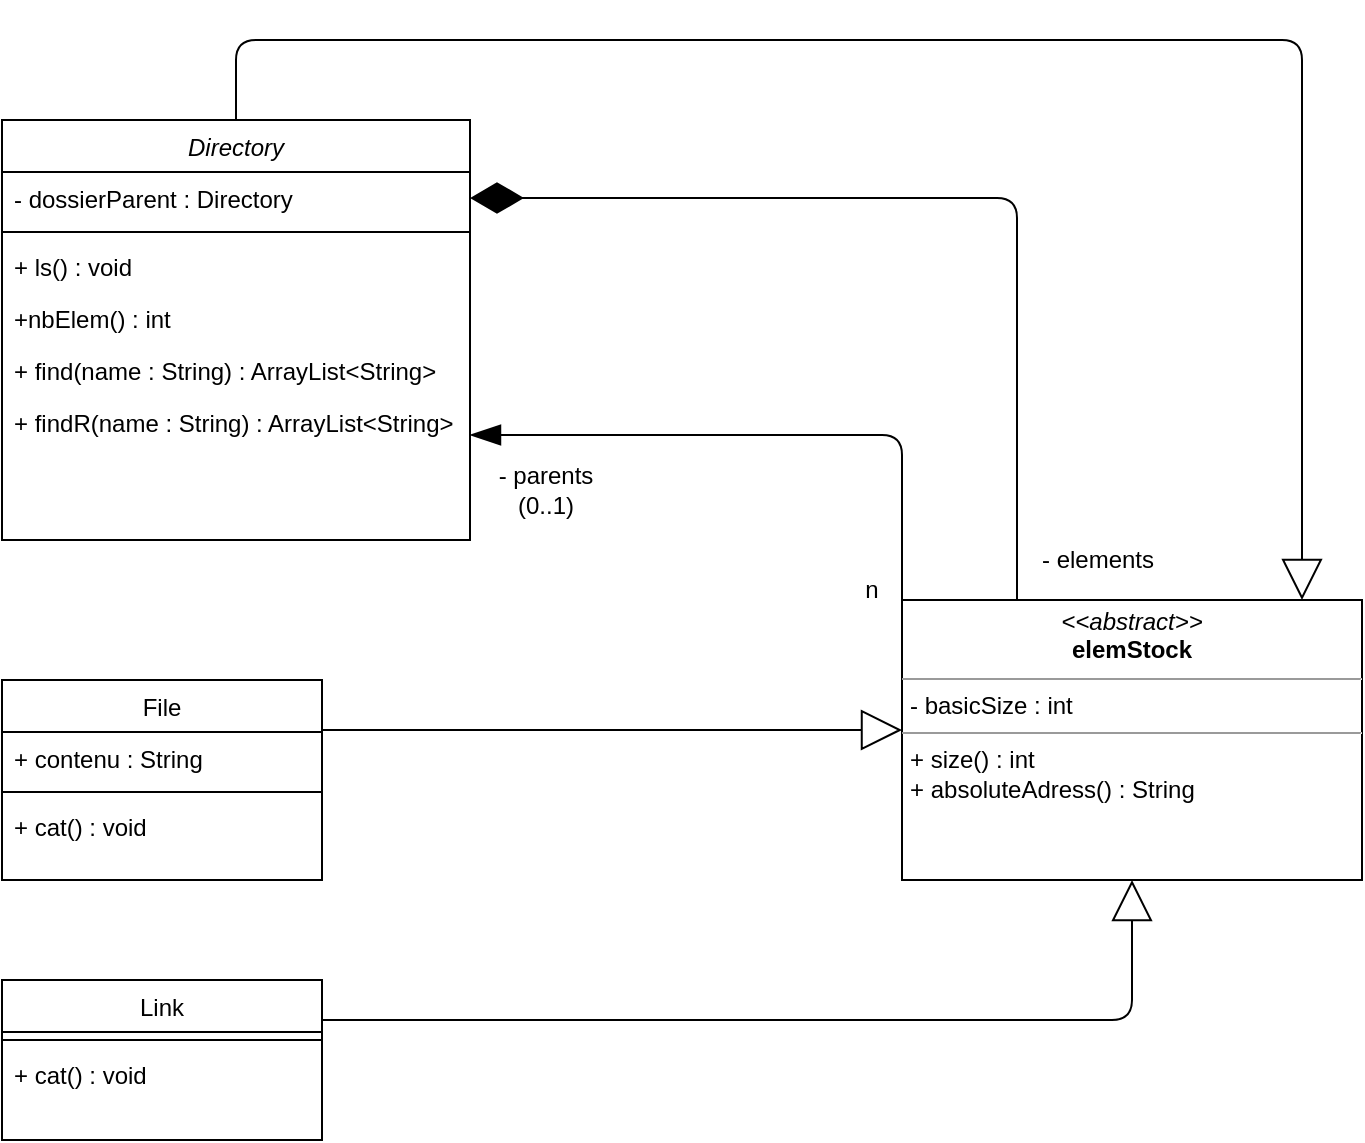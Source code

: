 <mxfile version="13.7.7" type="device" pages="3"><diagram id="C5RBs43oDa-KdzZeNtuy" name="ex1"><mxGraphModel dx="1422" dy="710" grid="1" gridSize="10" guides="1" tooltips="1" connect="1" arrows="1" fold="1" page="1" pageScale="1" pageWidth="827" pageHeight="1169" math="0" shadow="0"><root><mxCell id="WIyWlLk6GJQsqaUBKTNV-0"/><mxCell id="WIyWlLk6GJQsqaUBKTNV-1" parent="WIyWlLk6GJQsqaUBKTNV-0"/><mxCell id="ycXWVfRcMoJf1nhC6Lyf-8" style="edgeStyle=orthogonalEdgeStyle;rounded=1;orthogonalLoop=1;jettySize=auto;html=1;exitX=0.25;exitY=0;exitDx=0;exitDy=0;entryX=1;entryY=0.5;entryDx=0;entryDy=0;endArrow=diamondThin;endFill=1;endSize=24;strokeWidth=1;" edge="1" parent="WIyWlLk6GJQsqaUBKTNV-1" source="xu681j8lBDJLtP9GpM9G-34" target="zkfFHV4jXpPFQw0GAbJ--3"><mxGeometry relative="1" as="geometry"/></mxCell><mxCell id="ycXWVfRcMoJf1nhC6Lyf-10" style="edgeStyle=orthogonalEdgeStyle;rounded=1;orthogonalLoop=1;jettySize=auto;html=1;exitX=0;exitY=0;exitDx=0;exitDy=0;entryX=1;entryY=0.75;entryDx=0;entryDy=0;endArrow=blockThin;endFill=1;endSize=13;strokeWidth=1;" edge="1" parent="WIyWlLk6GJQsqaUBKTNV-1" source="xu681j8lBDJLtP9GpM9G-34" target="zkfFHV4jXpPFQw0GAbJ--0"><mxGeometry relative="1" as="geometry"><Array as="points"><mxPoint x="530" y="268"/></Array></mxGeometry></mxCell><mxCell id="xu681j8lBDJLtP9GpM9G-34" value="&lt;p style=&quot;margin: 0px ; margin-top: 4px ; text-align: center&quot;&gt;&lt;i&gt;&amp;lt;&amp;lt;abstract&amp;gt;&amp;gt;&lt;/i&gt;&lt;br&gt;&lt;b&gt;elemStock&lt;/b&gt;&lt;/p&gt;&lt;hr size=&quot;1&quot;&gt;&lt;p style=&quot;margin: 0px ; margin-left: 4px&quot;&gt;- basicSize : int&lt;/p&gt;&lt;hr size=&quot;1&quot;&gt;&lt;p style=&quot;margin: 0px ; margin-left: 4px&quot;&gt;+ size() : int&lt;br&gt;+ absoluteAdress() : String&lt;/p&gt;" style="verticalAlign=top;align=left;overflow=fill;fontSize=12;fontFamily=Helvetica;html=1;" vertex="1" parent="WIyWlLk6GJQsqaUBKTNV-1"><mxGeometry x="530" y="350" width="230" height="140" as="geometry"/></mxCell><mxCell id="zkfFHV4jXpPFQw0GAbJ--0" value="Directory" style="swimlane;fontStyle=2;align=center;verticalAlign=top;childLayout=stackLayout;horizontal=1;startSize=26;horizontalStack=0;resizeParent=1;resizeLast=0;collapsible=1;marginBottom=0;rounded=0;shadow=0;strokeWidth=1;" parent="WIyWlLk6GJQsqaUBKTNV-1" vertex="1"><mxGeometry x="80" y="110" width="234" height="210" as="geometry"><mxRectangle x="230" y="140" width="160" height="26" as="alternateBounds"/></mxGeometry></mxCell><mxCell id="zkfFHV4jXpPFQw0GAbJ--3" value="- dossierParent : Directory" style="text;align=left;verticalAlign=top;spacingLeft=4;spacingRight=4;overflow=hidden;rotatable=0;points=[[0,0.5],[1,0.5]];portConstraint=eastwest;rounded=0;shadow=0;html=0;" parent="zkfFHV4jXpPFQw0GAbJ--0" vertex="1"><mxGeometry y="26" width="234" height="26" as="geometry"/></mxCell><mxCell id="zkfFHV4jXpPFQw0GAbJ--4" value="" style="line;html=1;strokeWidth=1;align=left;verticalAlign=middle;spacingTop=-1;spacingLeft=3;spacingRight=3;rotatable=0;labelPosition=right;points=[];portConstraint=eastwest;" parent="zkfFHV4jXpPFQw0GAbJ--0" vertex="1"><mxGeometry y="52" width="234" height="8" as="geometry"/></mxCell><mxCell id="xu681j8lBDJLtP9GpM9G-16" value="+ ls() : void" style="text;strokeColor=none;fillColor=none;align=left;verticalAlign=top;spacingLeft=4;spacingRight=4;overflow=hidden;rotatable=0;points=[[0,0.5],[1,0.5]];portConstraint=eastwest;" vertex="1" parent="zkfFHV4jXpPFQw0GAbJ--0"><mxGeometry y="60" width="234" height="26" as="geometry"/></mxCell><mxCell id="xu681j8lBDJLtP9GpM9G-17" value="+nbElem() : int" style="text;strokeColor=none;fillColor=none;align=left;verticalAlign=top;spacingLeft=4;spacingRight=4;overflow=hidden;rotatable=0;points=[[0,0.5],[1,0.5]];portConstraint=eastwest;" vertex="1" parent="zkfFHV4jXpPFQw0GAbJ--0"><mxGeometry y="86" width="234" height="26" as="geometry"/></mxCell><mxCell id="xu681j8lBDJLtP9GpM9G-18" value="+ find(name : String) : ArrayList&lt;String&gt;" style="text;strokeColor=none;fillColor=none;align=left;verticalAlign=top;spacingLeft=4;spacingRight=4;overflow=hidden;rotatable=0;points=[[0,0.5],[1,0.5]];portConstraint=eastwest;" vertex="1" parent="zkfFHV4jXpPFQw0GAbJ--0"><mxGeometry y="112" width="234" height="26" as="geometry"/></mxCell><mxCell id="xu681j8lBDJLtP9GpM9G-19" value="+ findR(name : String) : ArrayList&lt;String&gt;" style="text;strokeColor=none;fillColor=none;align=left;verticalAlign=top;spacingLeft=4;spacingRight=4;overflow=hidden;rotatable=0;points=[[0,0.5],[1,0.5]];portConstraint=eastwest;" vertex="1" parent="zkfFHV4jXpPFQw0GAbJ--0"><mxGeometry y="138" width="234" height="26" as="geometry"/></mxCell><mxCell id="ycXWVfRcMoJf1nhC6Lyf-6" style="edgeStyle=orthogonalEdgeStyle;rounded=1;orthogonalLoop=1;jettySize=auto;html=1;exitX=1;exitY=0.25;exitDx=0;exitDy=0;endArrow=block;endFill=0;endSize=18;strokeWidth=1;" edge="1" parent="WIyWlLk6GJQsqaUBKTNV-1" source="zkfFHV4jXpPFQw0GAbJ--6" target="xu681j8lBDJLtP9GpM9G-34"><mxGeometry relative="1" as="geometry"><Array as="points"><mxPoint x="460" y="415"/><mxPoint x="460" y="415"/></Array></mxGeometry></mxCell><mxCell id="zkfFHV4jXpPFQw0GAbJ--6" value="File" style="swimlane;fontStyle=0;align=center;verticalAlign=top;childLayout=stackLayout;horizontal=1;startSize=26;horizontalStack=0;resizeParent=1;resizeLast=0;collapsible=1;marginBottom=0;rounded=0;shadow=0;strokeWidth=1;" parent="WIyWlLk6GJQsqaUBKTNV-1" vertex="1"><mxGeometry x="80" y="390" width="160" height="100" as="geometry"><mxRectangle x="130" y="380" width="160" height="26" as="alternateBounds"/></mxGeometry></mxCell><mxCell id="xu681j8lBDJLtP9GpM9G-20" value="+ contenu : String" style="text;strokeColor=none;fillColor=none;align=left;verticalAlign=top;spacingLeft=4;spacingRight=4;overflow=hidden;rotatable=0;points=[[0,0.5],[1,0.5]];portConstraint=eastwest;" vertex="1" parent="zkfFHV4jXpPFQw0GAbJ--6"><mxGeometry y="26" width="160" height="26" as="geometry"/></mxCell><mxCell id="zkfFHV4jXpPFQw0GAbJ--9" value="" style="line;html=1;strokeWidth=1;align=left;verticalAlign=middle;spacingTop=-1;spacingLeft=3;spacingRight=3;rotatable=0;labelPosition=right;points=[];portConstraint=eastwest;" parent="zkfFHV4jXpPFQw0GAbJ--6" vertex="1"><mxGeometry y="52" width="160" height="8" as="geometry"/></mxCell><mxCell id="lU2Ny-b2Kr-uvDK16I08-1" value="+ cat() : void" style="text;strokeColor=none;fillColor=none;align=left;verticalAlign=top;spacingLeft=4;spacingRight=4;overflow=hidden;rotatable=0;points=[[0,0.5],[1,0.5]];portConstraint=eastwest;" vertex="1" parent="zkfFHV4jXpPFQw0GAbJ--6"><mxGeometry y="60" width="160" height="26" as="geometry"/></mxCell><mxCell id="ycXWVfRcMoJf1nhC6Lyf-7" style="edgeStyle=orthogonalEdgeStyle;rounded=1;orthogonalLoop=1;jettySize=auto;html=1;exitX=1;exitY=0.25;exitDx=0;exitDy=0;entryX=0.5;entryY=1;entryDx=0;entryDy=0;endArrow=block;endFill=0;endSize=18;strokeWidth=1;" edge="1" parent="WIyWlLk6GJQsqaUBKTNV-1" source="xu681j8lBDJLtP9GpM9G-0" target="xu681j8lBDJLtP9GpM9G-34"><mxGeometry relative="1" as="geometry"><Array as="points"><mxPoint x="645" y="560"/></Array></mxGeometry></mxCell><mxCell id="xu681j8lBDJLtP9GpM9G-0" value="Link" style="swimlane;fontStyle=0;align=center;verticalAlign=top;childLayout=stackLayout;horizontal=1;startSize=26;horizontalStack=0;resizeParent=1;resizeLast=0;collapsible=1;marginBottom=0;rounded=0;shadow=0;strokeWidth=1;" vertex="1" parent="WIyWlLk6GJQsqaUBKTNV-1"><mxGeometry x="80" y="540" width="160" height="80" as="geometry"><mxRectangle x="130" y="380" width="160" height="26" as="alternateBounds"/></mxGeometry></mxCell><mxCell id="xu681j8lBDJLtP9GpM9G-3" value="" style="line;html=1;strokeWidth=1;align=left;verticalAlign=middle;spacingTop=-1;spacingLeft=3;spacingRight=3;rotatable=0;labelPosition=right;points=[];portConstraint=eastwest;" vertex="1" parent="xu681j8lBDJLtP9GpM9G-0"><mxGeometry y="26" width="160" height="8" as="geometry"/></mxCell><mxCell id="lU2Ny-b2Kr-uvDK16I08-2" value="+ cat() : void" style="text;strokeColor=none;fillColor=none;align=left;verticalAlign=top;spacingLeft=4;spacingRight=4;overflow=hidden;rotatable=0;points=[[0,0.5],[1,0.5]];portConstraint=eastwest;" vertex="1" parent="xu681j8lBDJLtP9GpM9G-0"><mxGeometry y="34" width="160" height="26" as="geometry"/></mxCell><mxCell id="ycXWVfRcMoJf1nhC6Lyf-5" style="edgeStyle=orthogonalEdgeStyle;rounded=1;orthogonalLoop=1;jettySize=auto;html=1;exitX=0.5;exitY=0;exitDx=0;exitDy=0;endArrow=block;endFill=0;endSize=18;strokeWidth=1;" edge="1" parent="WIyWlLk6GJQsqaUBKTNV-1" source="zkfFHV4jXpPFQw0GAbJ--0"><mxGeometry relative="1" as="geometry"><mxPoint x="730" y="350" as="targetPoint"/><Array as="points"><mxPoint x="197" y="70"/><mxPoint x="730" y="70"/><mxPoint x="730" y="350"/></Array></mxGeometry></mxCell><mxCell id="ycXWVfRcMoJf1nhC6Lyf-9" value="- elements" style="text;html=1;strokeColor=none;fillColor=none;align=center;verticalAlign=middle;whiteSpace=wrap;rounded=0;" vertex="1" parent="WIyWlLk6GJQsqaUBKTNV-1"><mxGeometry x="590" y="320" width="76" height="20" as="geometry"/></mxCell><mxCell id="ycXWVfRcMoJf1nhC6Lyf-11" value="- parents (0..1)" style="text;html=1;strokeColor=none;fillColor=none;align=center;verticalAlign=middle;whiteSpace=wrap;rounded=0;" vertex="1" parent="WIyWlLk6GJQsqaUBKTNV-1"><mxGeometry x="314" y="280" width="76" height="30" as="geometry"/></mxCell><mxCell id="ycXWVfRcMoJf1nhC6Lyf-13" value="n" style="text;html=1;strokeColor=none;fillColor=none;align=center;verticalAlign=middle;whiteSpace=wrap;rounded=0;" vertex="1" parent="WIyWlLk6GJQsqaUBKTNV-1"><mxGeometry x="500" y="330" width="30" height="30" as="geometry"/></mxCell></root></mxGraphModel></diagram><diagram id="8W91yacpMoyXGAqoEb9l" name="ex2"><mxGraphModel dx="1422" dy="710" grid="1" gridSize="10" guides="1" tooltips="1" connect="1" arrows="1" fold="1" page="1" pageScale="1" pageWidth="827" pageHeight="1169" math="0" shadow="0"><root><mxCell id="z5gm85TEUN4Qga71UoOW-0"/><mxCell id="z5gm85TEUN4Qga71UoOW-1" parent="z5gm85TEUN4Qga71UoOW-0"/><mxCell id="HO61euoQR-cP2JTIEH-d-0" value="&lt;p style=&quot;margin: 0px ; margin-top: 4px ; text-align: center&quot;&gt;&lt;i&gt;&amp;lt;&amp;lt;abstract&amp;gt;&amp;gt;&lt;/i&gt;&lt;br&gt;&lt;b&gt;Composants&lt;/b&gt;&lt;/p&gt;&lt;hr size=&quot;1&quot;&gt;&lt;p style=&quot;margin: 0px ; margin-left: 4px&quot;&gt;+ x : int&lt;/p&gt;&lt;p style=&quot;margin: 0px ; margin-left: 4px&quot;&gt;+ y : int&lt;/p&gt;&lt;hr size=&quot;1&quot;&gt;&lt;p style=&quot;margin: 0px ; margin-left: 4px&quot;&gt;+ draw() : void&lt;br&gt;&lt;/p&gt;" style="verticalAlign=top;align=left;overflow=fill;fontSize=12;fontFamily=Helvetica;html=1;" vertex="1" parent="z5gm85TEUN4Qga71UoOW-1"><mxGeometry x="319" y="70" width="190" height="120" as="geometry"/></mxCell><mxCell id="HO61euoQR-cP2JTIEH-d-18" style="edgeStyle=orthogonalEdgeStyle;rounded=1;orthogonalLoop=1;jettySize=auto;html=1;exitX=1;exitY=0.5;exitDx=0;exitDy=0;entryX=0.5;entryY=1;entryDx=0;entryDy=0;endArrow=block;endFill=0;endSize=16;" edge="1" parent="z5gm85TEUN4Qga71UoOW-1" source="HO61euoQR-cP2JTIEH-d-3" target="HO61euoQR-cP2JTIEH-d-0"><mxGeometry relative="1" as="geometry"><mxPoint x="234.5" y="440" as="targetPoint"/></mxGeometry></mxCell><mxCell id="HO61euoQR-cP2JTIEH-d-19" style="edgeStyle=orthogonalEdgeStyle;rounded=1;orthogonalLoop=1;jettySize=auto;html=1;exitX=1;exitY=0.5;exitDx=0;exitDy=0;endArrow=block;endFill=0;endSize=16;" edge="1" parent="z5gm85TEUN4Qga71UoOW-1" source="HO61euoQR-cP2JTIEH-d-7" target="HO61euoQR-cP2JTIEH-d-0"><mxGeometry relative="1" as="geometry"><mxPoint x="234.5" y="440" as="targetPoint"/><Array as="points"><mxPoint x="414" y="379"/></Array></mxGeometry></mxCell><mxCell id="HO61euoQR-cP2JTIEH-d-20" style="edgeStyle=orthogonalEdgeStyle;rounded=1;orthogonalLoop=1;jettySize=auto;html=1;exitX=1;exitY=0.5;exitDx=0;exitDy=0;entryX=0.5;entryY=1;entryDx=0;entryDy=0;endArrow=block;endFill=0;endSize=16;" edge="1" parent="z5gm85TEUN4Qga71UoOW-1" source="HO61euoQR-cP2JTIEH-d-15" target="HO61euoQR-cP2JTIEH-d-0"><mxGeometry relative="1" as="geometry"><mxPoint x="234.5" y="440" as="targetPoint"/></mxGeometry></mxCell><mxCell id="HO61euoQR-cP2JTIEH-d-21" style="edgeStyle=orthogonalEdgeStyle;rounded=1;orthogonalLoop=1;jettySize=auto;html=1;exitX=1;exitY=0.5;exitDx=0;exitDy=0;entryX=0.5;entryY=1;entryDx=0;entryDy=0;endArrow=block;endFill=0;endSize=16;" edge="1" parent="z5gm85TEUN4Qga71UoOW-1" source="HO61euoQR-cP2JTIEH-d-11" target="HO61euoQR-cP2JTIEH-d-0"><mxGeometry relative="1" as="geometry"><mxPoint x="234.5" y="440" as="targetPoint"/><Array as="points"><mxPoint x="414" y="619"/></Array></mxGeometry></mxCell><mxCell id="Ftq0J7OgWh_44ZQY8CLK-2" style="edgeStyle=orthogonalEdgeStyle;rounded=1;orthogonalLoop=1;jettySize=auto;html=1;exitX=-0.002;exitY=0.401;exitDx=0;exitDy=0;entryX=0.5;entryY=1;entryDx=0;entryDy=0;endArrow=block;endFill=0;endSize=16;strokeWidth=1;exitPerimeter=0;" edge="1" parent="z5gm85TEUN4Qga71UoOW-1" source="HO61euoQR-cP2JTIEH-d-23" target="HO61euoQR-cP2JTIEH-d-0"><mxGeometry relative="1" as="geometry"><Array as="points"><mxPoint x="551" y="380"/><mxPoint x="414" y="380"/></Array></mxGeometry></mxCell><mxCell id="HO61euoQR-cP2JTIEH-d-23" value="&lt;p style=&quot;margin: 0px ; margin-top: 4px ; text-align: center&quot;&gt;&lt;i&gt;&amp;lt;&amp;lt;abstract&amp;gt;&amp;gt;&lt;/i&gt;&lt;br&gt;&lt;b&gt;Panel&lt;/b&gt;&lt;/p&gt;&lt;hr size=&quot;1&quot;&gt;&lt;p style=&quot;margin: 0px ; margin-left: 4px&quot;&gt;+ composants : ArrayList&amp;lt;Composants&amp;gt;&lt;/p&gt;&lt;hr size=&quot;1&quot;&gt;&lt;p style=&quot;margin: 0px ; margin-left: 4px&quot;&gt;+ draw() : void&lt;br&gt;&lt;/p&gt;" style="verticalAlign=top;align=left;overflow=fill;fontSize=12;fontFamily=Helvetica;html=1;" vertex="1" parent="z5gm85TEUN4Qga71UoOW-1"><mxGeometry x="550" y="340" width="230" height="100" as="geometry"/></mxCell><mxCell id="Aa2zVNix1qEod_W9r0ry-0" value="" style="endArrow=diamondThin;endFill=1;endSize=24;html=1;strokeWidth=2;exitX=1;exitY=0.5;exitDx=0;exitDy=0;entryX=0.5;entryY=0;entryDx=0;entryDy=0;" edge="1" parent="z5gm85TEUN4Qga71UoOW-1" source="HO61euoQR-cP2JTIEH-d-0" target="HO61euoQR-cP2JTIEH-d-23"><mxGeometry width="160" relative="1" as="geometry"><mxPoint x="310" y="240" as="sourcePoint"/><mxPoint x="470" y="240" as="targetPoint"/><Array as="points"><mxPoint x="665" y="130"/></Array></mxGeometry></mxCell><mxCell id="Aa2zVNix1qEod_W9r0ry-1" value="- composants" style="text;html=1;strokeColor=none;fillColor=none;align=center;verticalAlign=middle;whiteSpace=wrap;rounded=0;" vertex="1" parent="z5gm85TEUN4Qga71UoOW-1"><mxGeometry x="520" y="100" width="90" height="20" as="geometry"/></mxCell><mxCell id="HO61euoQR-cP2JTIEH-d-2" value="Boutons" style="swimlane;fontStyle=1;align=center;verticalAlign=top;childLayout=stackLayout;horizontal=1;startSize=26;horizontalStack=0;resizeParent=1;resizeParentMax=0;resizeLast=0;collapsible=1;marginBottom=0;" vertex="1" parent="z5gm85TEUN4Qga71UoOW-1"><mxGeometry x="110" y="220" width="160" height="86" as="geometry"/></mxCell><mxCell id="HO61euoQR-cP2JTIEH-d-3" value="+ field: type" style="text;strokeColor=none;fillColor=none;align=left;verticalAlign=top;spacingLeft=4;spacingRight=4;overflow=hidden;rotatable=0;points=[[0,0.5],[1,0.5]];portConstraint=eastwest;" vertex="1" parent="HO61euoQR-cP2JTIEH-d-2"><mxGeometry y="26" width="160" height="26" as="geometry"/></mxCell><mxCell id="HO61euoQR-cP2JTIEH-d-4" value="" style="line;strokeWidth=1;fillColor=none;align=left;verticalAlign=middle;spacingTop=-1;spacingLeft=3;spacingRight=3;rotatable=0;labelPosition=right;points=[];portConstraint=eastwest;" vertex="1" parent="HO61euoQR-cP2JTIEH-d-2"><mxGeometry y="52" width="160" height="8" as="geometry"/></mxCell><mxCell id="HO61euoQR-cP2JTIEH-d-5" value="+ method(type): type" style="text;strokeColor=none;fillColor=none;align=left;verticalAlign=top;spacingLeft=4;spacingRight=4;overflow=hidden;rotatable=0;points=[[0,0.5],[1,0.5]];portConstraint=eastwest;" vertex="1" parent="HO61euoQR-cP2JTIEH-d-2"><mxGeometry y="60" width="160" height="26" as="geometry"/></mxCell><mxCell id="HO61euoQR-cP2JTIEH-d-6" value="Canvas" style="swimlane;fontStyle=1;align=center;verticalAlign=top;childLayout=stackLayout;horizontal=1;startSize=26;horizontalStack=0;resizeParent=1;resizeParentMax=0;resizeLast=0;collapsible=1;marginBottom=0;" vertex="1" parent="z5gm85TEUN4Qga71UoOW-1"><mxGeometry x="110" y="340" width="160" height="86" as="geometry"/></mxCell><mxCell id="HO61euoQR-cP2JTIEH-d-7" value="+ width : int" style="text;strokeColor=none;fillColor=none;align=left;verticalAlign=top;spacingLeft=4;spacingRight=4;overflow=hidden;rotatable=0;points=[[0,0.5],[1,0.5]];portConstraint=eastwest;" vertex="1" parent="HO61euoQR-cP2JTIEH-d-6"><mxGeometry y="26" width="160" height="26" as="geometry"/></mxCell><mxCell id="Ftq0J7OgWh_44ZQY8CLK-1" value="+ height : int" style="text;strokeColor=none;fillColor=none;align=left;verticalAlign=top;spacingLeft=4;spacingRight=4;overflow=hidden;rotatable=0;points=[[0,0.5],[1,0.5]];portConstraint=eastwest;" vertex="1" parent="HO61euoQR-cP2JTIEH-d-6"><mxGeometry y="52" width="160" height="26" as="geometry"/></mxCell><mxCell id="HO61euoQR-cP2JTIEH-d-8" value="" style="line;strokeWidth=1;fillColor=none;align=left;verticalAlign=middle;spacingTop=-1;spacingLeft=3;spacingRight=3;rotatable=0;labelPosition=right;points=[];portConstraint=eastwest;" vertex="1" parent="HO61euoQR-cP2JTIEH-d-6"><mxGeometry y="78" width="160" height="8" as="geometry"/></mxCell><mxCell id="HO61euoQR-cP2JTIEH-d-14" value="ScrollBar" style="swimlane;fontStyle=1;align=center;verticalAlign=top;childLayout=stackLayout;horizontal=1;startSize=26;horizontalStack=0;resizeParent=1;resizeParentMax=0;resizeLast=0;collapsible=1;marginBottom=0;" vertex="1" parent="z5gm85TEUN4Qga71UoOW-1"><mxGeometry x="110" y="460" width="160" height="86" as="geometry"/></mxCell><mxCell id="HO61euoQR-cP2JTIEH-d-15" value="+ field: type" style="text;strokeColor=none;fillColor=none;align=left;verticalAlign=top;spacingLeft=4;spacingRight=4;overflow=hidden;rotatable=0;points=[[0,0.5],[1,0.5]];portConstraint=eastwest;" vertex="1" parent="HO61euoQR-cP2JTIEH-d-14"><mxGeometry y="26" width="160" height="26" as="geometry"/></mxCell><mxCell id="HO61euoQR-cP2JTIEH-d-16" value="" style="line;strokeWidth=1;fillColor=none;align=left;verticalAlign=middle;spacingTop=-1;spacingLeft=3;spacingRight=3;rotatable=0;labelPosition=right;points=[];portConstraint=eastwest;" vertex="1" parent="HO61euoQR-cP2JTIEH-d-14"><mxGeometry y="52" width="160" height="8" as="geometry"/></mxCell><mxCell id="HO61euoQR-cP2JTIEH-d-17" value="+ method(type): type" style="text;strokeColor=none;fillColor=none;align=left;verticalAlign=top;spacingLeft=4;spacingRight=4;overflow=hidden;rotatable=0;points=[[0,0.5],[1,0.5]];portConstraint=eastwest;" vertex="1" parent="HO61euoQR-cP2JTIEH-d-14"><mxGeometry y="60" width="160" height="26" as="geometry"/></mxCell><mxCell id="HO61euoQR-cP2JTIEH-d-10" value="Checkbox" style="swimlane;fontStyle=1;align=center;verticalAlign=top;childLayout=stackLayout;horizontal=1;startSize=26;horizontalStack=0;resizeParent=1;resizeParentMax=0;resizeLast=0;collapsible=1;marginBottom=0;" vertex="1" parent="z5gm85TEUN4Qga71UoOW-1"><mxGeometry x="110" y="580" width="160" height="86" as="geometry"/></mxCell><mxCell id="HO61euoQR-cP2JTIEH-d-11" value="+ field: type" style="text;strokeColor=none;fillColor=none;align=left;verticalAlign=top;spacingLeft=4;spacingRight=4;overflow=hidden;rotatable=0;points=[[0,0.5],[1,0.5]];portConstraint=eastwest;" vertex="1" parent="HO61euoQR-cP2JTIEH-d-10"><mxGeometry y="26" width="160" height="26" as="geometry"/></mxCell><mxCell id="HO61euoQR-cP2JTIEH-d-12" value="" style="line;strokeWidth=1;fillColor=none;align=left;verticalAlign=middle;spacingTop=-1;spacingLeft=3;spacingRight=3;rotatable=0;labelPosition=right;points=[];portConstraint=eastwest;" vertex="1" parent="HO61euoQR-cP2JTIEH-d-10"><mxGeometry y="52" width="160" height="8" as="geometry"/></mxCell><mxCell id="HO61euoQR-cP2JTIEH-d-13" value="+ method(type): type" style="text;strokeColor=none;fillColor=none;align=left;verticalAlign=top;spacingLeft=4;spacingRight=4;overflow=hidden;rotatable=0;points=[[0,0.5],[1,0.5]];portConstraint=eastwest;" vertex="1" parent="HO61euoQR-cP2JTIEH-d-10"><mxGeometry y="60" width="160" height="26" as="geometry"/></mxCell></root></mxGraphModel></diagram><diagram id="_MhvdMo_fC04NvyT_8gp" name="ex3"><mxGraphModel dx="1673" dy="835" grid="1" gridSize="10" guides="1" tooltips="1" connect="1" arrows="1" fold="1" page="1" pageScale="1" pageWidth="827" pageHeight="1169" math="0" shadow="0"><root><mxCell id="qT_IeFlNShtBT0zCr49T-0"/><mxCell id="qT_IeFlNShtBT0zCr49T-1" parent="qT_IeFlNShtBT0zCr49T-0"/><mxCell id="-EjqxebwilbmG9Opjcsf-18" style="edgeStyle=orthogonalEdgeStyle;rounded=1;orthogonalLoop=1;jettySize=auto;html=1;exitX=1;exitY=0.25;exitDx=0;exitDy=0;entryX=0.75;entryY=0;entryDx=0;entryDy=0;endArrow=diamondThin;endFill=0;endSize=24;strokeWidth=1;" edge="1" parent="qT_IeFlNShtBT0zCr49T-1" source="YD6kaUACeCtpobVbvnUe-0" target="-EjqxebwilbmG9Opjcsf-8"><mxGeometry relative="1" as="geometry"/></mxCell><mxCell id="YD6kaUACeCtpobVbvnUe-0" value="&lt;p style=&quot;margin: 0px ; margin-top: 4px ; text-align: center&quot;&gt;&lt;i&gt;&amp;lt;&amp;lt;abstract&amp;gt;&amp;gt;&lt;/i&gt;&lt;br&gt;&lt;b&gt;Composants&lt;/b&gt;&lt;/p&gt;&lt;hr size=&quot;1&quot;&gt;&lt;p style=&quot;margin: 0px ; margin-left: 4px&quot;&gt;+ x : int&lt;/p&gt;&lt;p style=&quot;margin: 0px ; margin-left: 4px&quot;&gt;+ y : int&lt;/p&gt;&lt;hr size=&quot;1&quot;&gt;&lt;p style=&quot;margin: 0px ; margin-left: 4px&quot;&gt;+ draw() : void&lt;br&gt;&lt;/p&gt;" style="verticalAlign=top;align=left;overflow=fill;fontSize=12;fontFamily=Helvetica;html=1;" vertex="1" parent="qT_IeFlNShtBT0zCr49T-1"><mxGeometry x="319" y="40" width="190" height="120" as="geometry"/></mxCell><mxCell id="-EjqxebwilbmG9Opjcsf-15" style="edgeStyle=orthogonalEdgeStyle;rounded=1;orthogonalLoop=1;jettySize=auto;html=1;exitX=0.5;exitY=0;exitDx=0;exitDy=0;entryX=0.5;entryY=1;entryDx=0;entryDy=0;endArrow=blockThin;endFill=0;endSize=18;strokeWidth=1;" edge="1" parent="qT_IeFlNShtBT0zCr49T-1" source="-EjqxebwilbmG9Opjcsf-4" target="YD6kaUACeCtpobVbvnUe-0"><mxGeometry relative="1" as="geometry"/></mxCell><mxCell id="-EjqxebwilbmG9Opjcsf-4" value="Feuille" style="swimlane;fontStyle=1;align=center;verticalAlign=top;childLayout=stackLayout;horizontal=1;startSize=26;horizontalStack=0;resizeParent=1;resizeParentMax=0;resizeLast=0;collapsible=1;marginBottom=0;" vertex="1" parent="qT_IeFlNShtBT0zCr49T-1"><mxGeometry x="110" y="240" width="160" height="60" as="geometry"/></mxCell><mxCell id="-EjqxebwilbmG9Opjcsf-6" value="" style="line;strokeWidth=1;fillColor=none;align=left;verticalAlign=middle;spacingTop=-1;spacingLeft=3;spacingRight=3;rotatable=0;labelPosition=right;points=[];portConstraint=eastwest;" vertex="1" parent="-EjqxebwilbmG9Opjcsf-4"><mxGeometry y="26" width="160" height="8" as="geometry"/></mxCell><mxCell id="-EjqxebwilbmG9Opjcsf-7" value="+ operation()" style="text;strokeColor=none;fillColor=none;align=left;verticalAlign=top;spacingLeft=4;spacingRight=4;overflow=hidden;rotatable=0;points=[[0,0.5],[1,0.5]];portConstraint=eastwest;" vertex="1" parent="-EjqxebwilbmG9Opjcsf-4"><mxGeometry y="34" width="160" height="26" as="geometry"/></mxCell><mxCell id="-EjqxebwilbmG9Opjcsf-17" style="edgeStyle=orthogonalEdgeStyle;rounded=1;orthogonalLoop=1;jettySize=auto;html=1;exitX=0.5;exitY=0;exitDx=0;exitDy=0;entryX=0.5;entryY=1;entryDx=0;entryDy=0;endArrow=blockThin;endFill=0;endSize=18;strokeWidth=1;" edge="1" parent="qT_IeFlNShtBT0zCr49T-1" source="-EjqxebwilbmG9Opjcsf-8" target="YD6kaUACeCtpobVbvnUe-0"><mxGeometry relative="1" as="geometry"/></mxCell><mxCell id="-EjqxebwilbmG9Opjcsf-8" value="Composite" style="swimlane;fontStyle=1;align=center;verticalAlign=top;childLayout=stackLayout;horizontal=1;startSize=26;horizontalStack=0;resizeParent=1;resizeParentMax=0;resizeLast=0;collapsible=1;marginBottom=0;" vertex="1" parent="qT_IeFlNShtBT0zCr49T-1"><mxGeometry x="570" y="240" width="160" height="138" as="geometry"/></mxCell><mxCell id="-EjqxebwilbmG9Opjcsf-10" value="" style="line;strokeWidth=1;fillColor=none;align=left;verticalAlign=middle;spacingTop=-1;spacingLeft=3;spacingRight=3;rotatable=0;labelPosition=right;points=[];portConstraint=eastwest;" vertex="1" parent="-EjqxebwilbmG9Opjcsf-8"><mxGeometry y="26" width="160" height="8" as="geometry"/></mxCell><mxCell id="-EjqxebwilbmG9Opjcsf-11" value="+ ajouter() " style="text;strokeColor=none;fillColor=none;align=left;verticalAlign=top;spacingLeft=4;spacingRight=4;overflow=hidden;rotatable=0;points=[[0,0.5],[1,0.5]];portConstraint=eastwest;" vertex="1" parent="-EjqxebwilbmG9Opjcsf-8"><mxGeometry y="34" width="160" height="26" as="geometry"/></mxCell><mxCell id="-EjqxebwilbmG9Opjcsf-12" value="+ retirer()" style="text;strokeColor=none;fillColor=none;align=left;verticalAlign=top;spacingLeft=4;spacingRight=4;overflow=hidden;rotatable=0;points=[[0,0.5],[1,0.5]];portConstraint=eastwest;" vertex="1" parent="-EjqxebwilbmG9Opjcsf-8"><mxGeometry y="60" width="160" height="26" as="geometry"/></mxCell><mxCell id="-EjqxebwilbmG9Opjcsf-13" value="+ getEnfant()" style="text;strokeColor=none;fillColor=none;align=left;verticalAlign=top;spacingLeft=4;spacingRight=4;overflow=hidden;rotatable=0;points=[[0,0.5],[1,0.5]];portConstraint=eastwest;" vertex="1" parent="-EjqxebwilbmG9Opjcsf-8"><mxGeometry y="86" width="160" height="26" as="geometry"/></mxCell><mxCell id="-EjqxebwilbmG9Opjcsf-14" value="+ operations" style="text;strokeColor=none;fillColor=none;align=left;verticalAlign=top;spacingLeft=4;spacingRight=4;overflow=hidden;rotatable=0;points=[[0,0.5],[1,0.5]];portConstraint=eastwest;" vertex="1" parent="-EjqxebwilbmG9Opjcsf-8"><mxGeometry y="112" width="160" height="26" as="geometry"/></mxCell><mxCell id="-EjqxebwilbmG9Opjcsf-20" value="0...n" style="text;html=1;strokeColor=none;fillColor=none;align=center;verticalAlign=middle;whiteSpace=wrap;rounded=0;" vertex="1" parent="qT_IeFlNShtBT0zCr49T-1"><mxGeometry x="520" y="40" width="40" height="20" as="geometry"/></mxCell><mxCell id="-EjqxebwilbmG9Opjcsf-21" value="1" style="text;html=1;strokeColor=none;fillColor=none;align=center;verticalAlign=middle;whiteSpace=wrap;rounded=0;" vertex="1" parent="qT_IeFlNShtBT0zCr49T-1"><mxGeometry x="690" y="200" width="40" height="20" as="geometry"/></mxCell></root></mxGraphModel></diagram></mxfile>